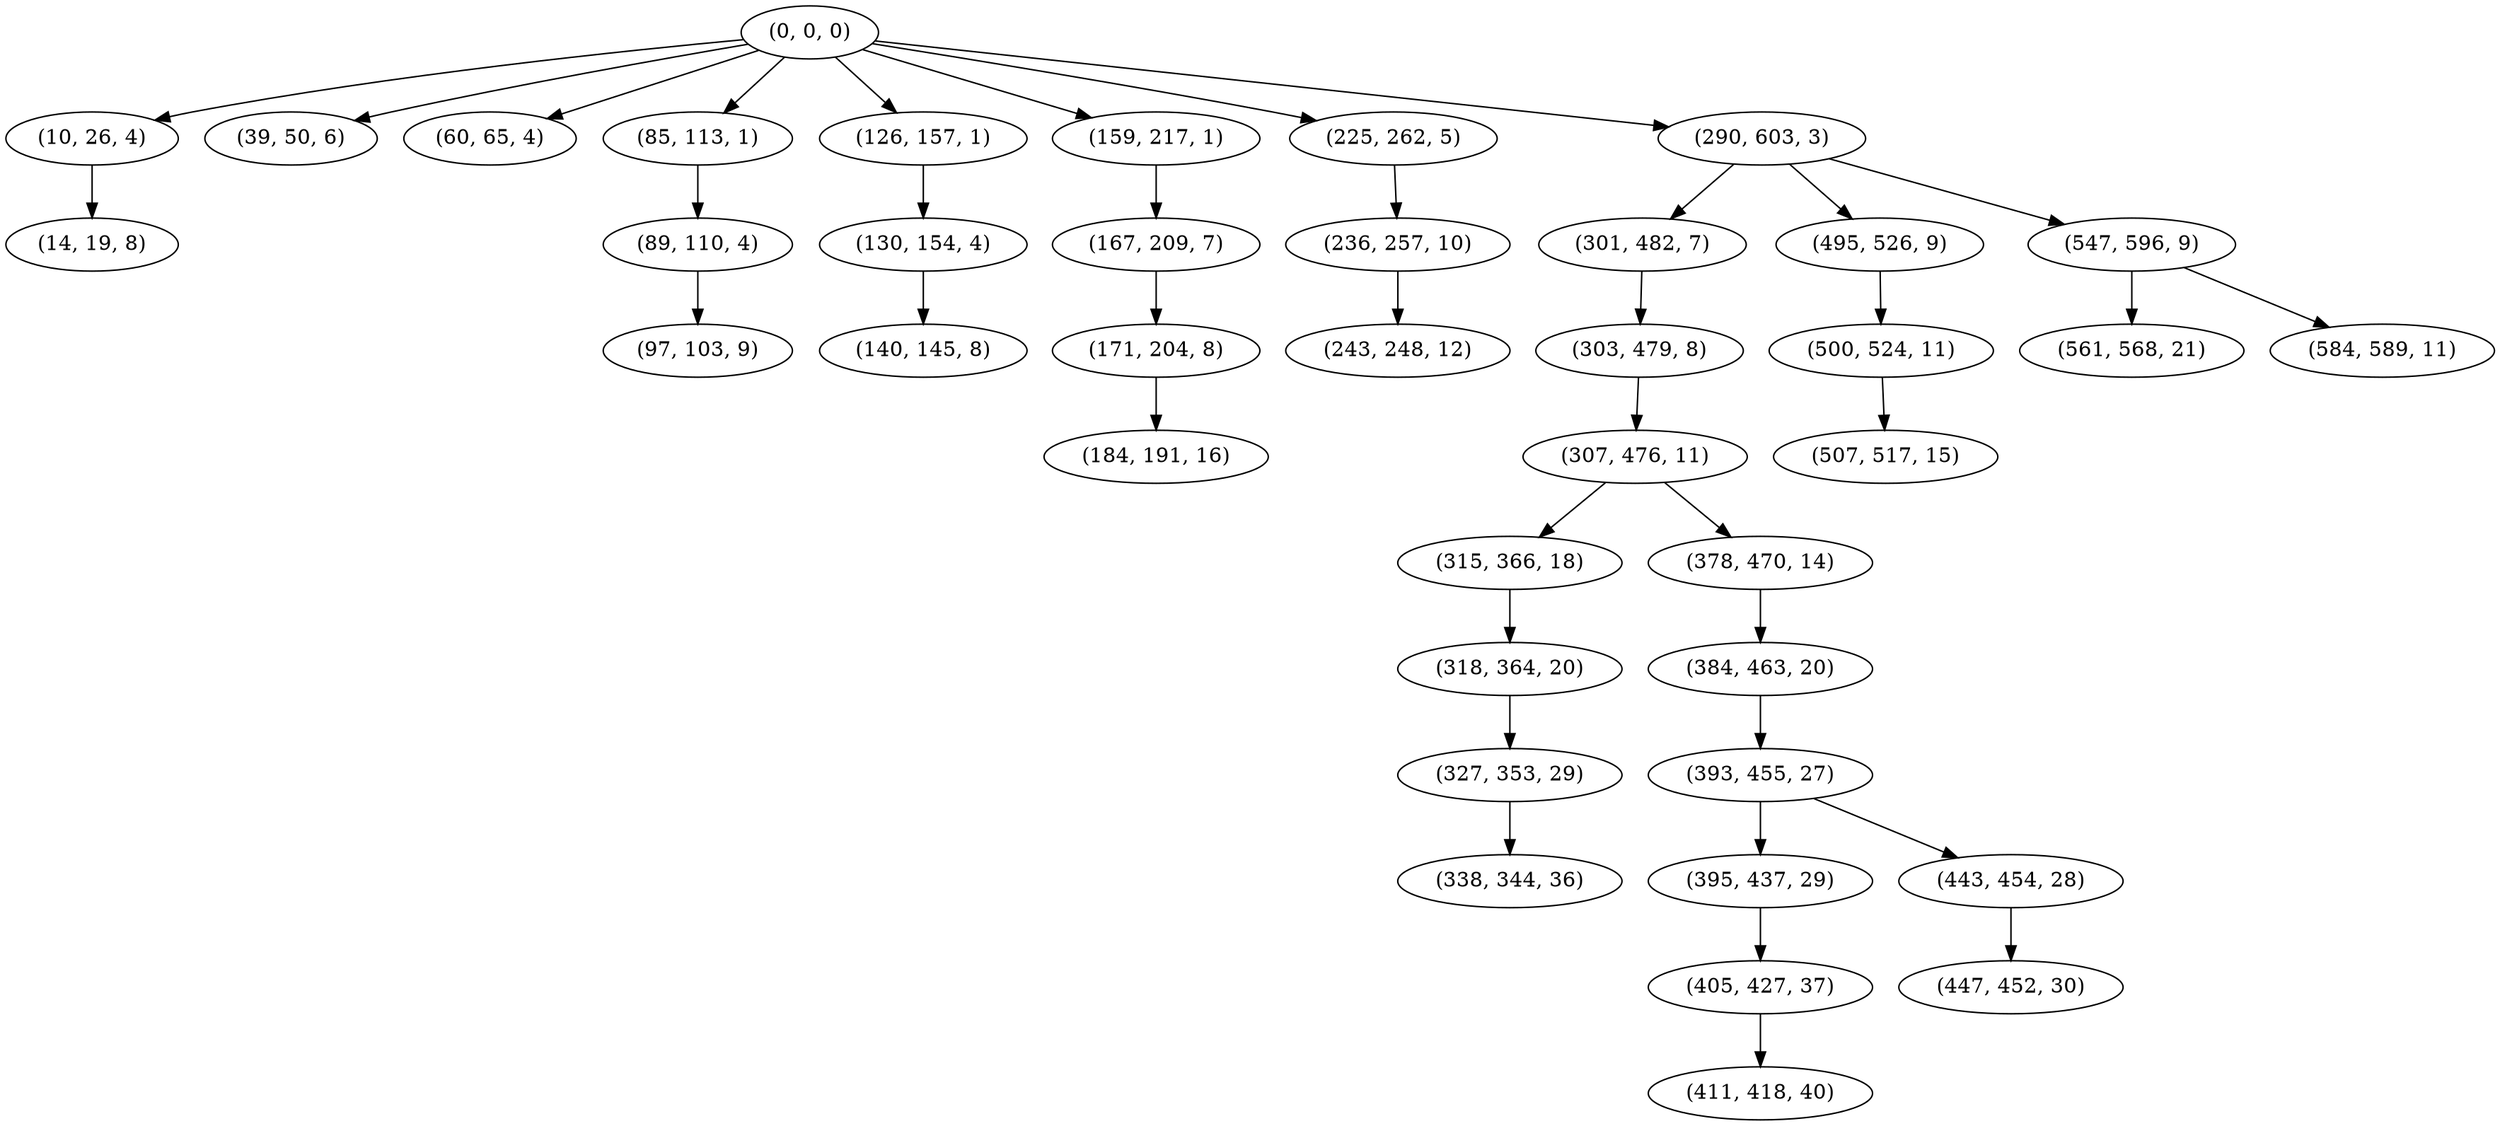 digraph tree {
    "(0, 0, 0)";
    "(10, 26, 4)";
    "(14, 19, 8)";
    "(39, 50, 6)";
    "(60, 65, 4)";
    "(85, 113, 1)";
    "(89, 110, 4)";
    "(97, 103, 9)";
    "(126, 157, 1)";
    "(130, 154, 4)";
    "(140, 145, 8)";
    "(159, 217, 1)";
    "(167, 209, 7)";
    "(171, 204, 8)";
    "(184, 191, 16)";
    "(225, 262, 5)";
    "(236, 257, 10)";
    "(243, 248, 12)";
    "(290, 603, 3)";
    "(301, 482, 7)";
    "(303, 479, 8)";
    "(307, 476, 11)";
    "(315, 366, 18)";
    "(318, 364, 20)";
    "(327, 353, 29)";
    "(338, 344, 36)";
    "(378, 470, 14)";
    "(384, 463, 20)";
    "(393, 455, 27)";
    "(395, 437, 29)";
    "(405, 427, 37)";
    "(411, 418, 40)";
    "(443, 454, 28)";
    "(447, 452, 30)";
    "(495, 526, 9)";
    "(500, 524, 11)";
    "(507, 517, 15)";
    "(547, 596, 9)";
    "(561, 568, 21)";
    "(584, 589, 11)";
    "(0, 0, 0)" -> "(10, 26, 4)";
    "(0, 0, 0)" -> "(39, 50, 6)";
    "(0, 0, 0)" -> "(60, 65, 4)";
    "(0, 0, 0)" -> "(85, 113, 1)";
    "(0, 0, 0)" -> "(126, 157, 1)";
    "(0, 0, 0)" -> "(159, 217, 1)";
    "(0, 0, 0)" -> "(225, 262, 5)";
    "(0, 0, 0)" -> "(290, 603, 3)";
    "(10, 26, 4)" -> "(14, 19, 8)";
    "(85, 113, 1)" -> "(89, 110, 4)";
    "(89, 110, 4)" -> "(97, 103, 9)";
    "(126, 157, 1)" -> "(130, 154, 4)";
    "(130, 154, 4)" -> "(140, 145, 8)";
    "(159, 217, 1)" -> "(167, 209, 7)";
    "(167, 209, 7)" -> "(171, 204, 8)";
    "(171, 204, 8)" -> "(184, 191, 16)";
    "(225, 262, 5)" -> "(236, 257, 10)";
    "(236, 257, 10)" -> "(243, 248, 12)";
    "(290, 603, 3)" -> "(301, 482, 7)";
    "(290, 603, 3)" -> "(495, 526, 9)";
    "(290, 603, 3)" -> "(547, 596, 9)";
    "(301, 482, 7)" -> "(303, 479, 8)";
    "(303, 479, 8)" -> "(307, 476, 11)";
    "(307, 476, 11)" -> "(315, 366, 18)";
    "(307, 476, 11)" -> "(378, 470, 14)";
    "(315, 366, 18)" -> "(318, 364, 20)";
    "(318, 364, 20)" -> "(327, 353, 29)";
    "(327, 353, 29)" -> "(338, 344, 36)";
    "(378, 470, 14)" -> "(384, 463, 20)";
    "(384, 463, 20)" -> "(393, 455, 27)";
    "(393, 455, 27)" -> "(395, 437, 29)";
    "(393, 455, 27)" -> "(443, 454, 28)";
    "(395, 437, 29)" -> "(405, 427, 37)";
    "(405, 427, 37)" -> "(411, 418, 40)";
    "(443, 454, 28)" -> "(447, 452, 30)";
    "(495, 526, 9)" -> "(500, 524, 11)";
    "(500, 524, 11)" -> "(507, 517, 15)";
    "(547, 596, 9)" -> "(561, 568, 21)";
    "(547, 596, 9)" -> "(584, 589, 11)";
}
